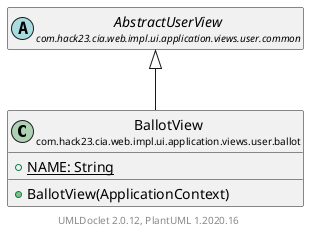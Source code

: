 @startuml
    set namespaceSeparator none
    hide empty fields
    hide empty methods

    class "<size:14>BallotView\n<size:10>com.hack23.cia.web.impl.ui.application.views.user.ballot" as com.hack23.cia.web.impl.ui.application.views.user.ballot.BallotView [[BallotView.html]] {
        {static} +NAME: String
        +BallotView(ApplicationContext)
    }

    abstract class "<size:14>AbstractUserView\n<size:10>com.hack23.cia.web.impl.ui.application.views.user.common" as com.hack23.cia.web.impl.ui.application.views.user.common.AbstractUserView [[../common/AbstractUserView.html]]

    com.hack23.cia.web.impl.ui.application.views.user.common.AbstractUserView <|-- com.hack23.cia.web.impl.ui.application.views.user.ballot.BallotView

    center footer UMLDoclet 2.0.12, PlantUML 1.2020.16
@enduml
